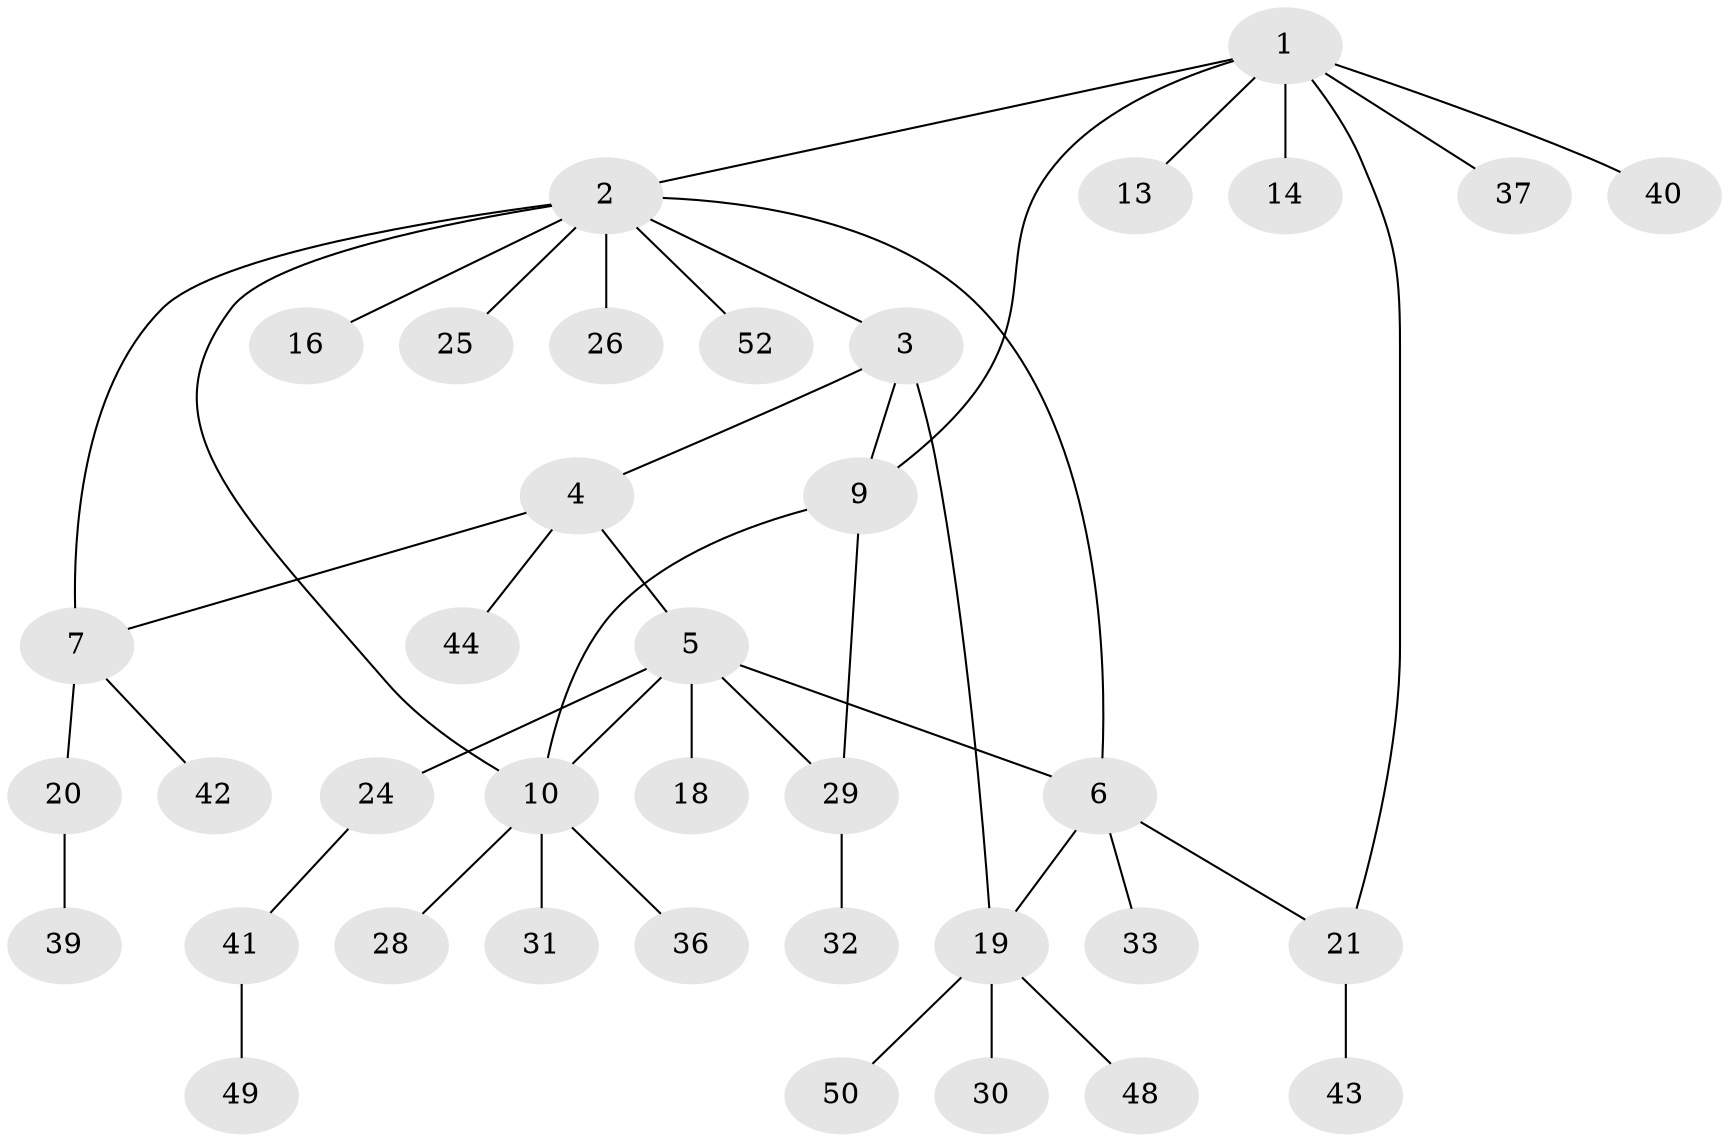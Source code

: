 // original degree distribution, {8: 0.038461538461538464, 5: 0.11538461538461539, 4: 0.07692307692307693, 7: 0.019230769230769232, 1: 0.5384615384615384, 3: 0.057692307692307696, 2: 0.15384615384615385}
// Generated by graph-tools (version 1.1) at 2025/11/02/27/25 16:11:29]
// undirected, 37 vertices, 44 edges
graph export_dot {
graph [start="1"]
  node [color=gray90,style=filled];
  1 [super="+35"];
  2 [super="+8"];
  3 [super="+12"];
  4 [super="+11"];
  5 [super="+17"];
  6 [super="+27"];
  7 [super="+15"];
  9;
  10 [super="+38"];
  13;
  14;
  16;
  18;
  19 [super="+45"];
  20 [super="+23"];
  21 [super="+22"];
  24;
  25;
  26 [super="+34"];
  28;
  29 [super="+47"];
  30;
  31;
  32;
  33 [super="+46"];
  36;
  37;
  39;
  40;
  41 [super="+51"];
  42;
  43;
  44;
  48;
  49;
  50;
  52;
  1 -- 2;
  1 -- 9;
  1 -- 13;
  1 -- 14;
  1 -- 21;
  1 -- 37;
  1 -- 40;
  2 -- 3;
  2 -- 6 [weight=2];
  2 -- 10 [weight=2];
  2 -- 7;
  2 -- 16;
  2 -- 52;
  2 -- 25;
  2 -- 26;
  3 -- 4;
  3 -- 9;
  3 -- 19;
  4 -- 5;
  4 -- 7;
  4 -- 44;
  5 -- 6;
  5 -- 10;
  5 -- 24;
  5 -- 18;
  5 -- 29;
  6 -- 33;
  6 -- 21;
  6 -- 19;
  7 -- 20;
  7 -- 42;
  9 -- 10;
  9 -- 29;
  10 -- 28;
  10 -- 31;
  10 -- 36;
  19 -- 30;
  19 -- 48;
  19 -- 50;
  20 -- 39;
  21 -- 43;
  24 -- 41;
  29 -- 32;
  41 -- 49;
}
